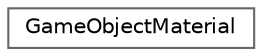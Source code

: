digraph "Graphical Class Hierarchy"
{
 // LATEX_PDF_SIZE
  bgcolor="transparent";
  edge [fontname=Helvetica,fontsize=10,labelfontname=Helvetica,labelfontsize=10];
  node [fontname=Helvetica,fontsize=10,shape=box,height=0.2,width=0.4];
  rankdir="LR";
  Node0 [id="Node000000",label="GameObjectMaterial",height=0.2,width=0.4,color="grey40", fillcolor="white", style="filled",URL="$class_game_object_material.html",tooltip=" "];
}
